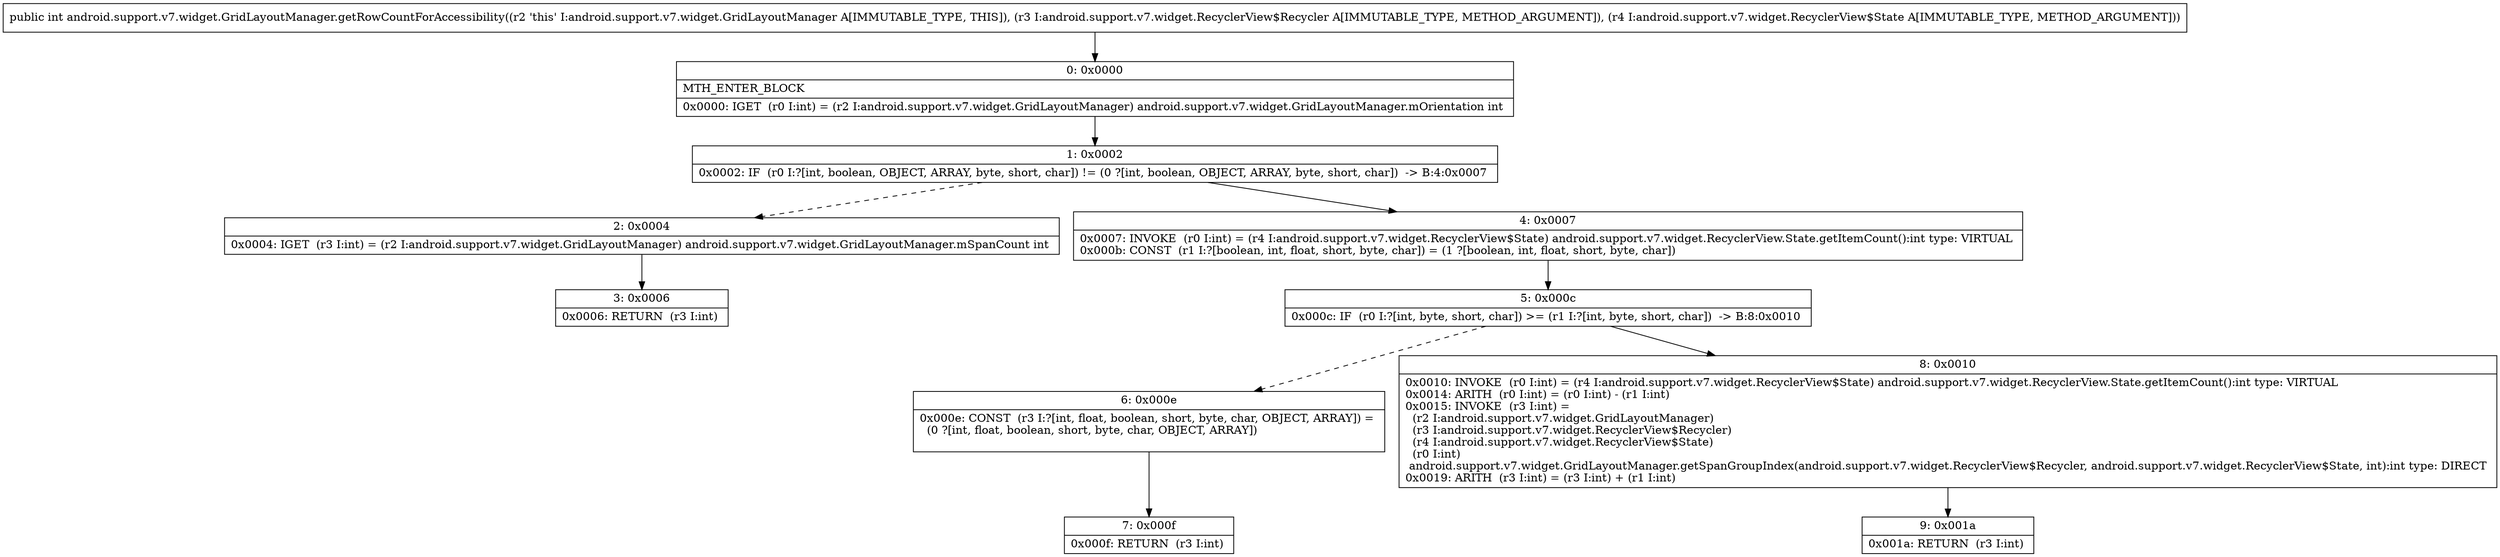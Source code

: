 digraph "CFG forandroid.support.v7.widget.GridLayoutManager.getRowCountForAccessibility(Landroid\/support\/v7\/widget\/RecyclerView$Recycler;Landroid\/support\/v7\/widget\/RecyclerView$State;)I" {
Node_0 [shape=record,label="{0\:\ 0x0000|MTH_ENTER_BLOCK\l|0x0000: IGET  (r0 I:int) = (r2 I:android.support.v7.widget.GridLayoutManager) android.support.v7.widget.GridLayoutManager.mOrientation int \l}"];
Node_1 [shape=record,label="{1\:\ 0x0002|0x0002: IF  (r0 I:?[int, boolean, OBJECT, ARRAY, byte, short, char]) != (0 ?[int, boolean, OBJECT, ARRAY, byte, short, char])  \-\> B:4:0x0007 \l}"];
Node_2 [shape=record,label="{2\:\ 0x0004|0x0004: IGET  (r3 I:int) = (r2 I:android.support.v7.widget.GridLayoutManager) android.support.v7.widget.GridLayoutManager.mSpanCount int \l}"];
Node_3 [shape=record,label="{3\:\ 0x0006|0x0006: RETURN  (r3 I:int) \l}"];
Node_4 [shape=record,label="{4\:\ 0x0007|0x0007: INVOKE  (r0 I:int) = (r4 I:android.support.v7.widget.RecyclerView$State) android.support.v7.widget.RecyclerView.State.getItemCount():int type: VIRTUAL \l0x000b: CONST  (r1 I:?[boolean, int, float, short, byte, char]) = (1 ?[boolean, int, float, short, byte, char]) \l}"];
Node_5 [shape=record,label="{5\:\ 0x000c|0x000c: IF  (r0 I:?[int, byte, short, char]) \>= (r1 I:?[int, byte, short, char])  \-\> B:8:0x0010 \l}"];
Node_6 [shape=record,label="{6\:\ 0x000e|0x000e: CONST  (r3 I:?[int, float, boolean, short, byte, char, OBJECT, ARRAY]) = \l  (0 ?[int, float, boolean, short, byte, char, OBJECT, ARRAY])\l \l}"];
Node_7 [shape=record,label="{7\:\ 0x000f|0x000f: RETURN  (r3 I:int) \l}"];
Node_8 [shape=record,label="{8\:\ 0x0010|0x0010: INVOKE  (r0 I:int) = (r4 I:android.support.v7.widget.RecyclerView$State) android.support.v7.widget.RecyclerView.State.getItemCount():int type: VIRTUAL \l0x0014: ARITH  (r0 I:int) = (r0 I:int) \- (r1 I:int) \l0x0015: INVOKE  (r3 I:int) = \l  (r2 I:android.support.v7.widget.GridLayoutManager)\l  (r3 I:android.support.v7.widget.RecyclerView$Recycler)\l  (r4 I:android.support.v7.widget.RecyclerView$State)\l  (r0 I:int)\l android.support.v7.widget.GridLayoutManager.getSpanGroupIndex(android.support.v7.widget.RecyclerView$Recycler, android.support.v7.widget.RecyclerView$State, int):int type: DIRECT \l0x0019: ARITH  (r3 I:int) = (r3 I:int) + (r1 I:int) \l}"];
Node_9 [shape=record,label="{9\:\ 0x001a|0x001a: RETURN  (r3 I:int) \l}"];
MethodNode[shape=record,label="{public int android.support.v7.widget.GridLayoutManager.getRowCountForAccessibility((r2 'this' I:android.support.v7.widget.GridLayoutManager A[IMMUTABLE_TYPE, THIS]), (r3 I:android.support.v7.widget.RecyclerView$Recycler A[IMMUTABLE_TYPE, METHOD_ARGUMENT]), (r4 I:android.support.v7.widget.RecyclerView$State A[IMMUTABLE_TYPE, METHOD_ARGUMENT])) }"];
MethodNode -> Node_0;
Node_0 -> Node_1;
Node_1 -> Node_2[style=dashed];
Node_1 -> Node_4;
Node_2 -> Node_3;
Node_4 -> Node_5;
Node_5 -> Node_6[style=dashed];
Node_5 -> Node_8;
Node_6 -> Node_7;
Node_8 -> Node_9;
}

